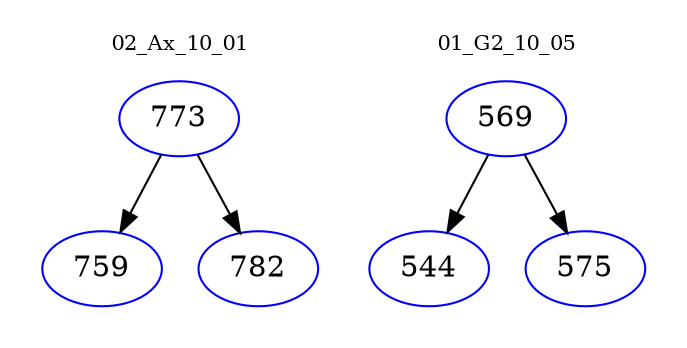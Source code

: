 digraph{
subgraph cluster_0 {
color = white
label = "02_Ax_10_01";
fontsize=10;
T0_773 [label="773", color="blue"]
T0_773 -> T0_759 [color="black"]
T0_759 [label="759", color="blue"]
T0_773 -> T0_782 [color="black"]
T0_782 [label="782", color="blue"]
}
subgraph cluster_1 {
color = white
label = "01_G2_10_05";
fontsize=10;
T1_569 [label="569", color="blue"]
T1_569 -> T1_544 [color="black"]
T1_544 [label="544", color="blue"]
T1_569 -> T1_575 [color="black"]
T1_575 [label="575", color="blue"]
}
}
